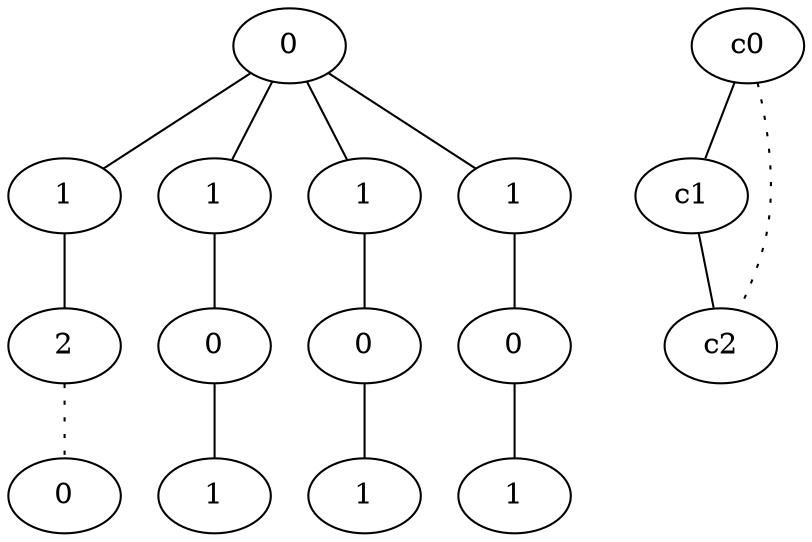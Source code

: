 graph {
a0[label=0];
a1[label=1];
a2[label=2];
a3[label=0];
a4[label=1];
a5[label=0];
a6[label=1];
a7[label=1];
a8[label=0];
a9[label=1];
a10[label=1];
a11[label=0];
a12[label=1];
a0 -- a1;
a0 -- a4;
a0 -- a7;
a0 -- a10;
a1 -- a2;
a2 -- a3 [style=dotted];
a4 -- a5;
a5 -- a6;
a7 -- a8;
a8 -- a9;
a10 -- a11;
a11 -- a12;
c0 -- c1;
c0 -- c2 [style=dotted];
c1 -- c2;
}
